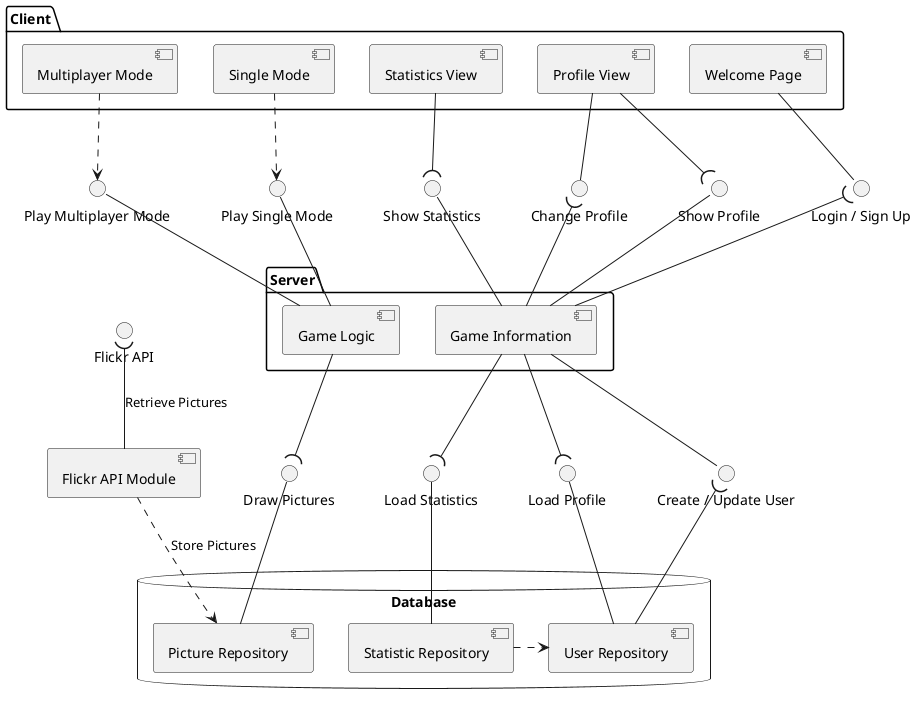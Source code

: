 @startuml
'https://plantuml.com/component-diagram

component "Flickr API Module"

interface "Flickr API"
interface "Login / Sign Up"
interface "Show Profile"
interface "Change Profile"
interface "Show Statistics"
interface "Play Single Mode"
interface "Play Multiplayer Mode"
interface "Create / Update User"
interface "Load Profile"
interface "Load Statistics"
interface "Draw Pictures"

package "Client" {
  component [Welcome Page]
  component [Single Mode]
  component [Multiplayer Mode]
  component [Profile View]
  component [Statistics View]
'  port "Port1" as P1
'  port "Port2" as P2
'  port "Port9" as P9
'  port "Port14" as P14
'  port "Port15" as P15
}

[Welcome Page] -- [Login / Sign Up]
[Profile View] --( [Show Profile]
[Profile View] -- [Change Profile]
[Statistics View] --( [Show Statistics]
[Single Mode] ..> [Play Single Mode]
[Multiplayer Mode] ..> [Play Multiplayer Mode]

package "Server" {
    component [Game Information]
    component [Game Logic]
'  port "Port3" as P3
'  port "Port4" as P4
'  port "Port5" as P5
'  port "Port8" as P8
'  port "Port11" as P11
'  port "Port12" as P12
'  port "Port16" as P16
'  port "Port17" as P17
'  port "Port20" as P20
'  port "Port21" as P21
}
'[Login / Sign Up] )-- P1
'[Show Profile] -- P1
'[Change Profile] )-- P1
'[Show Statistics] -- P1
'P1 -- [Game Information]
[Login / Sign Up] )-- [Game Information]
[Show Profile] -- [Game Information]
[Change Profile] )-- [Game Information]
[Show Statistics] -- [Game Information]
[Play Single Mode] -- [Game Logic]
[Play Multiplayer Mode] -- [Game Logic]
[Game Information] --( [Load Profile]
[Game Information] --( [Load Statistics]
[Game Information] -- [Create / Update User]
[Game Logic] --( [Draw Pictures]

database "Database" {
    component [User Repository]
    component [Statistic Repository]
    component [Picture Repository]
'  port "Port6" as P6
'  port "Port7" as P7
'  port "Port13" as P13
'  port "Port18" as P18
'  port "Port19" as P19
}

[Flickr API] )-- [Flickr API Module]: Retrieve Pictures
[Flickr API Module] ..> [Picture Repository]: Store Pictures
[Draw Pictures] -- [Picture Repository]

[Statistic Repository] .right.> [User Repository]
[Create / Update User]  )-- [User Repository]
[Load Profile] -- [User Repository]
[Load Statistics] -- [Statistic Repository]

@enduml